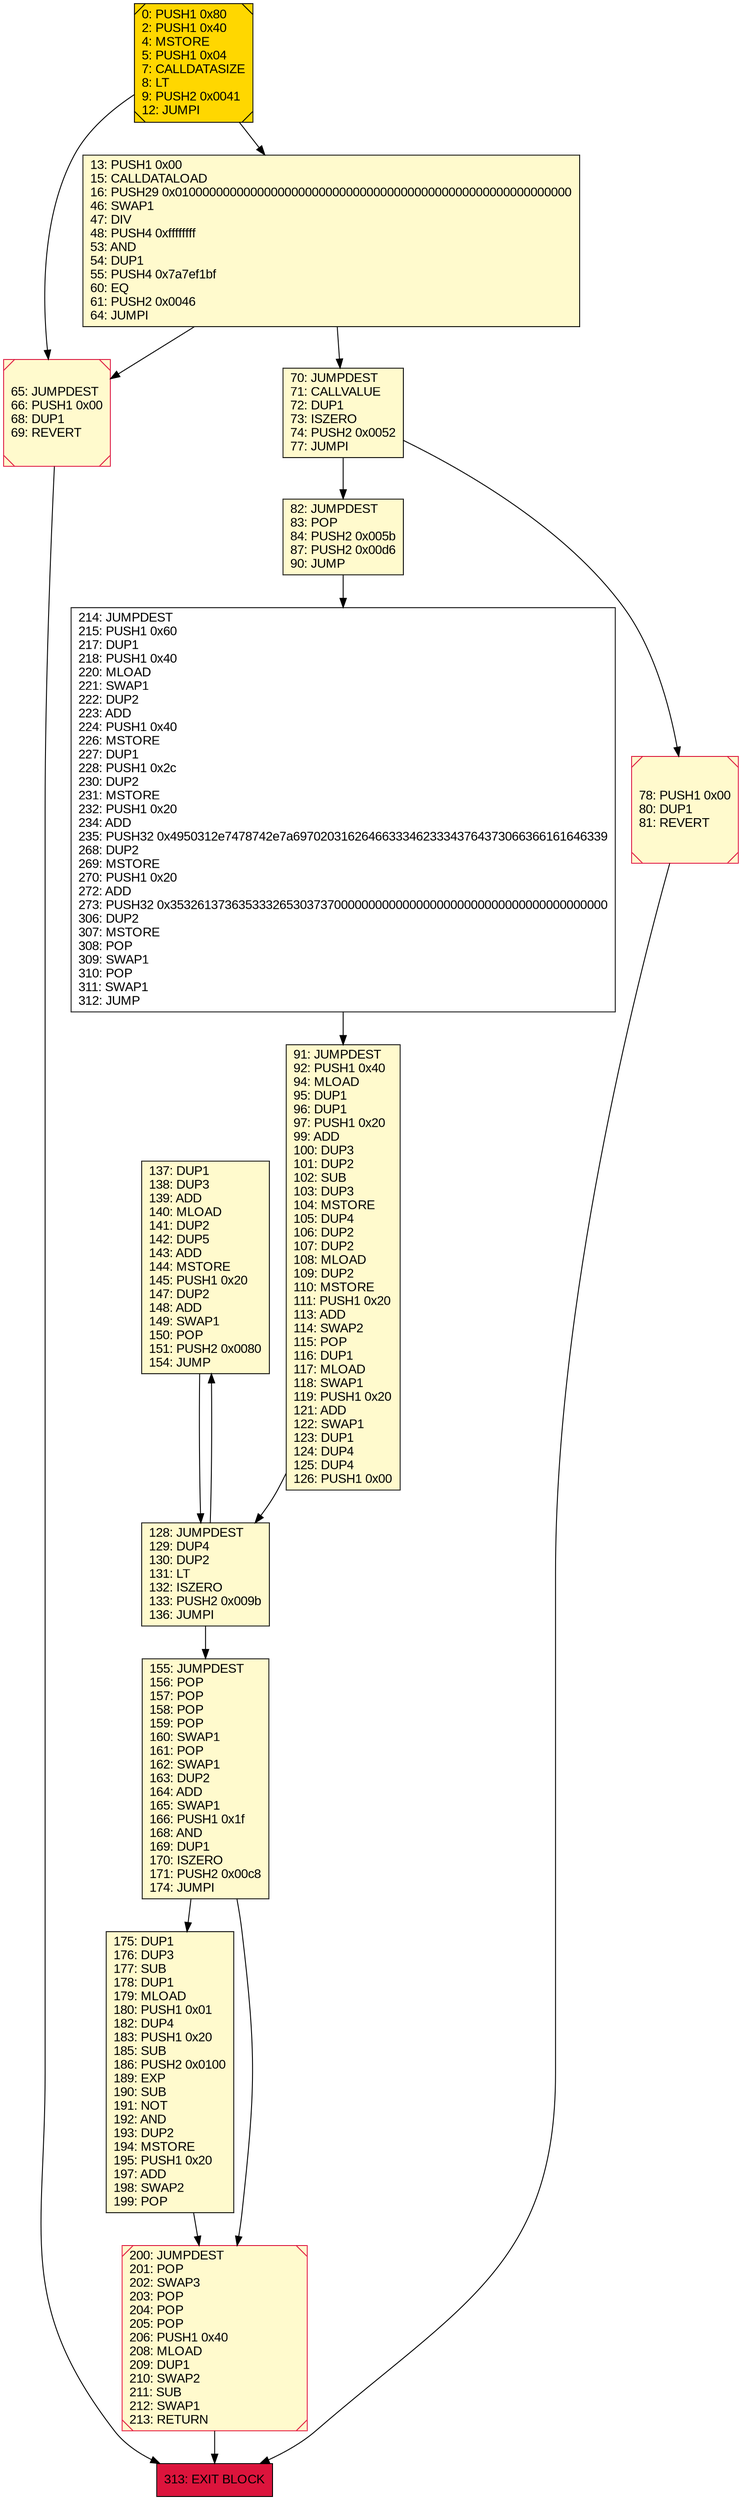 digraph G {
bgcolor=transparent rankdir=UD;
node [shape=box style=filled color=black fillcolor=white fontname=arial fontcolor=black];
137 [label="137: DUP1\l138: DUP3\l139: ADD\l140: MLOAD\l141: DUP2\l142: DUP5\l143: ADD\l144: MSTORE\l145: PUSH1 0x20\l147: DUP2\l148: ADD\l149: SWAP1\l150: POP\l151: PUSH2 0x0080\l154: JUMP\l" fillcolor=lemonchiffon ];
65 [label="65: JUMPDEST\l66: PUSH1 0x00\l68: DUP1\l69: REVERT\l" fillcolor=lemonchiffon shape=Msquare color=crimson ];
175 [label="175: DUP1\l176: DUP3\l177: SUB\l178: DUP1\l179: MLOAD\l180: PUSH1 0x01\l182: DUP4\l183: PUSH1 0x20\l185: SUB\l186: PUSH2 0x0100\l189: EXP\l190: SUB\l191: NOT\l192: AND\l193: DUP2\l194: MSTORE\l195: PUSH1 0x20\l197: ADD\l198: SWAP2\l199: POP\l" fillcolor=lemonchiffon ];
0 [label="0: PUSH1 0x80\l2: PUSH1 0x40\l4: MSTORE\l5: PUSH1 0x04\l7: CALLDATASIZE\l8: LT\l9: PUSH2 0x0041\l12: JUMPI\l" fillcolor=lemonchiffon shape=Msquare fillcolor=gold ];
91 [label="91: JUMPDEST\l92: PUSH1 0x40\l94: MLOAD\l95: DUP1\l96: DUP1\l97: PUSH1 0x20\l99: ADD\l100: DUP3\l101: DUP2\l102: SUB\l103: DUP3\l104: MSTORE\l105: DUP4\l106: DUP2\l107: DUP2\l108: MLOAD\l109: DUP2\l110: MSTORE\l111: PUSH1 0x20\l113: ADD\l114: SWAP2\l115: POP\l116: DUP1\l117: MLOAD\l118: SWAP1\l119: PUSH1 0x20\l121: ADD\l122: SWAP1\l123: DUP1\l124: DUP4\l125: DUP4\l126: PUSH1 0x00\l" fillcolor=lemonchiffon ];
128 [label="128: JUMPDEST\l129: DUP4\l130: DUP2\l131: LT\l132: ISZERO\l133: PUSH2 0x009b\l136: JUMPI\l" fillcolor=lemonchiffon ];
70 [label="70: JUMPDEST\l71: CALLVALUE\l72: DUP1\l73: ISZERO\l74: PUSH2 0x0052\l77: JUMPI\l" fillcolor=lemonchiffon ];
78 [label="78: PUSH1 0x00\l80: DUP1\l81: REVERT\l" fillcolor=lemonchiffon shape=Msquare color=crimson ];
200 [label="200: JUMPDEST\l201: POP\l202: SWAP3\l203: POP\l204: POP\l205: POP\l206: PUSH1 0x40\l208: MLOAD\l209: DUP1\l210: SWAP2\l211: SUB\l212: SWAP1\l213: RETURN\l" fillcolor=lemonchiffon shape=Msquare color=crimson ];
155 [label="155: JUMPDEST\l156: POP\l157: POP\l158: POP\l159: POP\l160: SWAP1\l161: POP\l162: SWAP1\l163: DUP2\l164: ADD\l165: SWAP1\l166: PUSH1 0x1f\l168: AND\l169: DUP1\l170: ISZERO\l171: PUSH2 0x00c8\l174: JUMPI\l" fillcolor=lemonchiffon ];
13 [label="13: PUSH1 0x00\l15: CALLDATALOAD\l16: PUSH29 0x0100000000000000000000000000000000000000000000000000000000\l46: SWAP1\l47: DIV\l48: PUSH4 0xffffffff\l53: AND\l54: DUP1\l55: PUSH4 0x7a7ef1bf\l60: EQ\l61: PUSH2 0x0046\l64: JUMPI\l" fillcolor=lemonchiffon ];
313 [label="313: EXIT BLOCK\l" fillcolor=crimson ];
214 [label="214: JUMPDEST\l215: PUSH1 0x60\l217: DUP1\l218: PUSH1 0x40\l220: MLOAD\l221: SWAP1\l222: DUP2\l223: ADD\l224: PUSH1 0x40\l226: MSTORE\l227: DUP1\l228: PUSH1 0x2c\l230: DUP2\l231: MSTORE\l232: PUSH1 0x20\l234: ADD\l235: PUSH32 0x4950312e7478742e7a6970203162646633346233343764373066366161646339\l268: DUP2\l269: MSTORE\l270: PUSH1 0x20\l272: ADD\l273: PUSH32 0x3532613736353332653037370000000000000000000000000000000000000000\l306: DUP2\l307: MSTORE\l308: POP\l309: SWAP1\l310: POP\l311: SWAP1\l312: JUMP\l" ];
82 [label="82: JUMPDEST\l83: POP\l84: PUSH2 0x005b\l87: PUSH2 0x00d6\l90: JUMP\l" fillcolor=lemonchiffon ];
70 -> 78;
155 -> 200;
82 -> 214;
91 -> 128;
200 -> 313;
0 -> 65;
128 -> 137;
137 -> 128;
214 -> 91;
13 -> 65;
70 -> 82;
175 -> 200;
78 -> 313;
155 -> 175;
13 -> 70;
65 -> 313;
128 -> 155;
0 -> 13;
}